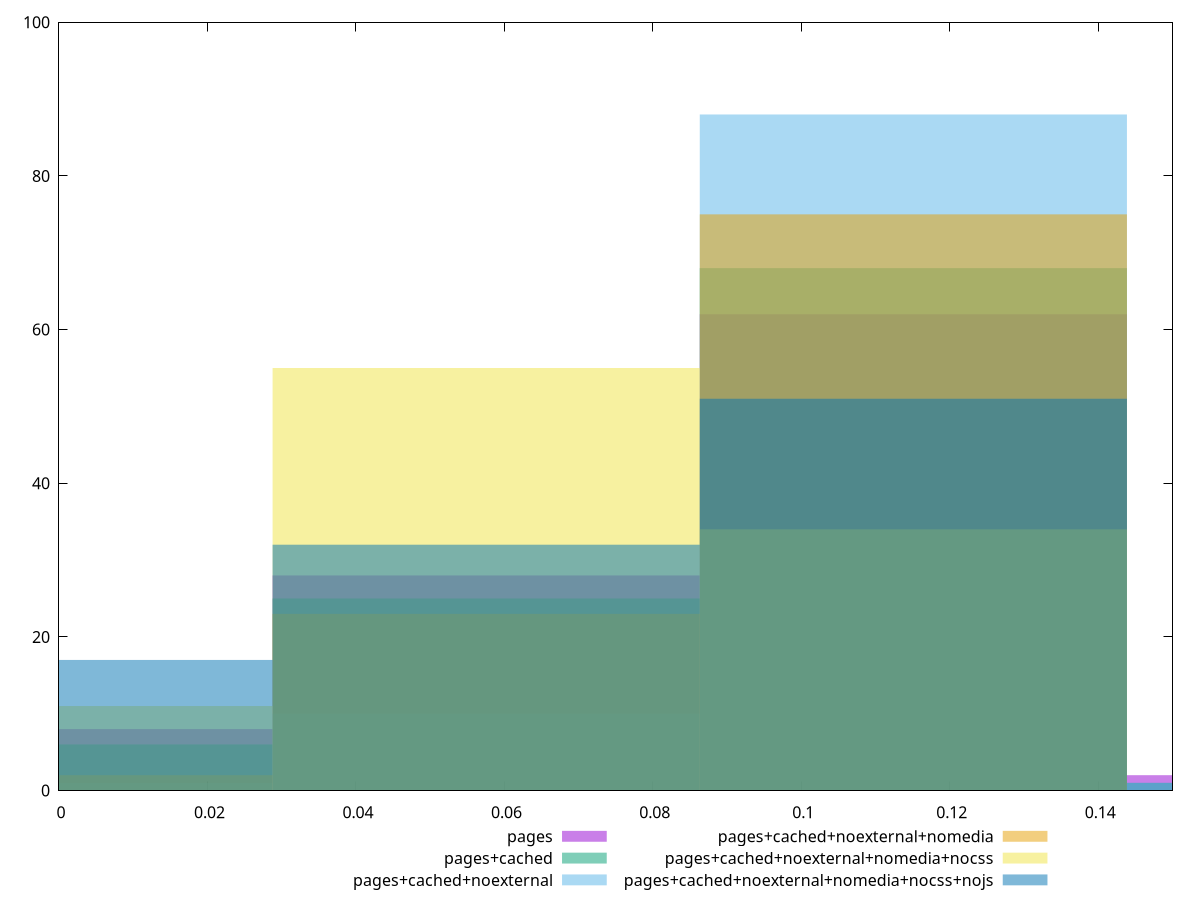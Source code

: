 reset

$pages <<EOF
0 8
0.057545330945818984 28
0.11509066189163797 62
0.17263599283745695 2
EOF

$pagesCached <<EOF
0.057545330945818984 25
0.11509066189163797 68
0.17263599283745695 1
0 6
EOF

$pagesCachedNoexternal <<EOF
0.11509066189163797 88
0.057545330945818984 10
0 1
0.17263599283745695 1
EOF

$pagesCachedNoexternalNomedia <<EOF
0.11509066189163797 75
0.057545330945818984 23
0 2
EOF

$pagesCachedNoexternalNomediaNocss <<EOF
0.057545330945818984 55
0.11509066189163797 34
0 11
EOF

$pagesCachedNoexternalNomediaNocssNojs <<EOF
0.057545330945818984 32
0.11509066189163797 51
0 17
EOF

set key outside below
set boxwidth 0.057545330945818984
set xrange [0:0.15]
set yrange [0:100]
set trange [0:100]
set style fill transparent solid 0.5 noborder
set terminal svg size 640, 540 enhanced background rgb 'white'
set output "reprap/max-potential-fid/comparison/histogram/all_score.svg"

plot $pages title "pages" with boxes, \
     $pagesCached title "pages+cached" with boxes, \
     $pagesCachedNoexternal title "pages+cached+noexternal" with boxes, \
     $pagesCachedNoexternalNomedia title "pages+cached+noexternal+nomedia" with boxes, \
     $pagesCachedNoexternalNomediaNocss title "pages+cached+noexternal+nomedia+nocss" with boxes, \
     $pagesCachedNoexternalNomediaNocssNojs title "pages+cached+noexternal+nomedia+nocss+nojs" with boxes

reset
